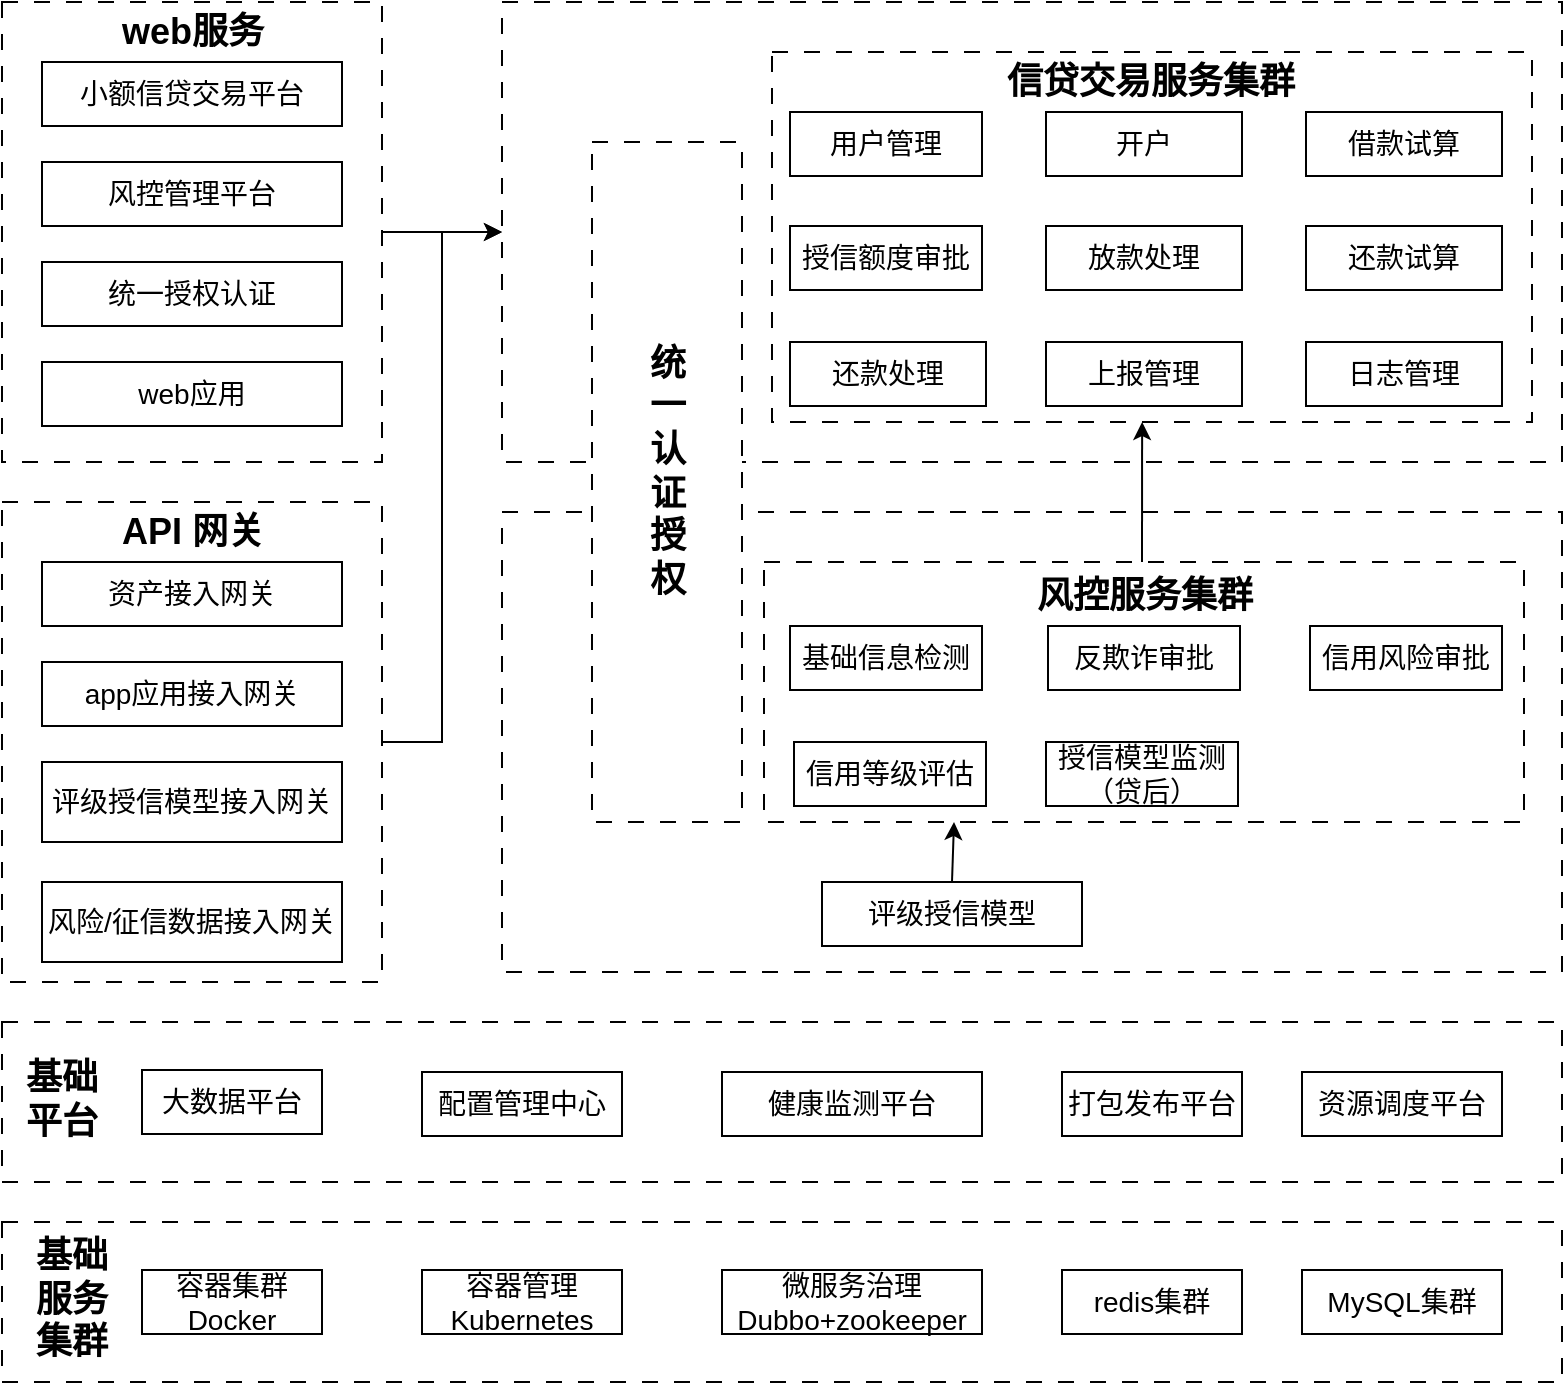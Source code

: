 <mxfile version="21.6.8" type="github">
  <diagram name="第 1 页" id="uC3gpUOi-tycmmlxDhRR">
    <mxGraphModel dx="1221" dy="737" grid="1" gridSize="10" guides="1" tooltips="1" connect="1" arrows="1" fold="1" page="1" pageScale="1" pageWidth="827" pageHeight="1169" math="0" shadow="0">
      <root>
        <mxCell id="0" />
        <mxCell id="1" parent="0" />
        <mxCell id="zAmhP8PBEJzAqp6n99Y0-1" value="" style="rounded=0;whiteSpace=wrap;html=1;dashed=1;dashPattern=8 8;" vertex="1" parent="1">
          <mxGeometry x="20" y="660" width="780" height="80" as="geometry" />
        </mxCell>
        <mxCell id="zAmhP8PBEJzAqp6n99Y0-2" value="&lt;font style=&quot;font-size: 18px;&quot;&gt;&lt;b style=&quot;&quot;&gt;基础服务集群&lt;/b&gt;&lt;/font&gt;" style="text;html=1;strokeColor=none;fillColor=none;align=center;verticalAlign=middle;whiteSpace=wrap;rounded=0;" vertex="1" parent="1">
          <mxGeometry x="30" y="684" width="50" height="30" as="geometry" />
        </mxCell>
        <mxCell id="zAmhP8PBEJzAqp6n99Y0-3" value="&lt;font style=&quot;font-size: 14px;&quot;&gt;容器集群&lt;br&gt;Docker&lt;/font&gt;" style="rounded=0;whiteSpace=wrap;html=1;" vertex="1" parent="1">
          <mxGeometry x="90" y="684" width="90" height="32" as="geometry" />
        </mxCell>
        <mxCell id="zAmhP8PBEJzAqp6n99Y0-4" value="&lt;span style=&quot;font-size: 14px;&quot;&gt;容器管理&lt;br&gt;Kubernetes&lt;br&gt;&lt;/span&gt;" style="rounded=0;whiteSpace=wrap;html=1;" vertex="1" parent="1">
          <mxGeometry x="230" y="684" width="100" height="32" as="geometry" />
        </mxCell>
        <mxCell id="zAmhP8PBEJzAqp6n99Y0-5" value="&lt;span style=&quot;font-size: 14px;&quot;&gt;微服务治理&lt;br&gt;Dubbo+zookeeper&lt;br&gt;&lt;/span&gt;" style="rounded=0;whiteSpace=wrap;html=1;" vertex="1" parent="1">
          <mxGeometry x="380" y="684" width="130" height="32" as="geometry" />
        </mxCell>
        <mxCell id="zAmhP8PBEJzAqp6n99Y0-6" value="&lt;span style=&quot;font-size: 14px;&quot;&gt;redis集群&lt;br&gt;&lt;/span&gt;" style="rounded=0;whiteSpace=wrap;html=1;" vertex="1" parent="1">
          <mxGeometry x="550" y="684" width="90" height="32" as="geometry" />
        </mxCell>
        <mxCell id="zAmhP8PBEJzAqp6n99Y0-7" value="&lt;span style=&quot;font-size: 14px;&quot;&gt;MySQL集群&lt;br&gt;&lt;/span&gt;" style="rounded=0;whiteSpace=wrap;html=1;" vertex="1" parent="1">
          <mxGeometry x="670" y="684" width="100" height="32" as="geometry" />
        </mxCell>
        <mxCell id="zAmhP8PBEJzAqp6n99Y0-8" value="" style="rounded=0;whiteSpace=wrap;html=1;dashed=1;dashPattern=8 8;" vertex="1" parent="1">
          <mxGeometry x="20" y="560" width="780" height="80" as="geometry" />
        </mxCell>
        <mxCell id="zAmhP8PBEJzAqp6n99Y0-9" value="&lt;font style=&quot;font-size: 18px;&quot;&gt;&lt;b style=&quot;&quot;&gt;基础平台&lt;/b&gt;&lt;/font&gt;" style="text;html=1;strokeColor=none;fillColor=none;align=center;verticalAlign=middle;whiteSpace=wrap;rounded=0;" vertex="1" parent="1">
          <mxGeometry x="30" y="584" width="40" height="30" as="geometry" />
        </mxCell>
        <mxCell id="zAmhP8PBEJzAqp6n99Y0-10" value="&lt;span style=&quot;font-size: 14px;&quot;&gt;大数据平台&lt;/span&gt;" style="rounded=0;whiteSpace=wrap;html=1;" vertex="1" parent="1">
          <mxGeometry x="90" y="584" width="90" height="32" as="geometry" />
        </mxCell>
        <mxCell id="zAmhP8PBEJzAqp6n99Y0-11" value="&lt;span style=&quot;font-size: 14px;&quot;&gt;配置管理中心&lt;br&gt;&lt;/span&gt;" style="rounded=0;whiteSpace=wrap;html=1;" vertex="1" parent="1">
          <mxGeometry x="230" y="585" width="100" height="32" as="geometry" />
        </mxCell>
        <mxCell id="zAmhP8PBEJzAqp6n99Y0-12" value="&lt;span style=&quot;font-size: 14px;&quot;&gt;健康监测平台&lt;br&gt;&lt;/span&gt;" style="rounded=0;whiteSpace=wrap;html=1;" vertex="1" parent="1">
          <mxGeometry x="380" y="585" width="130" height="32" as="geometry" />
        </mxCell>
        <mxCell id="zAmhP8PBEJzAqp6n99Y0-13" value="&lt;span style=&quot;font-size: 14px;&quot;&gt;打包发布平台&lt;br&gt;&lt;/span&gt;" style="rounded=0;whiteSpace=wrap;html=1;" vertex="1" parent="1">
          <mxGeometry x="550" y="585" width="90" height="32" as="geometry" />
        </mxCell>
        <mxCell id="zAmhP8PBEJzAqp6n99Y0-14" value="&lt;span style=&quot;font-size: 14px;&quot;&gt;资源调度平台&lt;br&gt;&lt;/span&gt;" style="rounded=0;whiteSpace=wrap;html=1;" vertex="1" parent="1">
          <mxGeometry x="670" y="585" width="100" height="32" as="geometry" />
        </mxCell>
        <mxCell id="zAmhP8PBEJzAqp6n99Y0-22" value="" style="rounded=0;whiteSpace=wrap;html=1;dashed=1;dashPattern=8 8;" vertex="1" parent="1">
          <mxGeometry x="20" y="300" width="190" height="240" as="geometry" />
        </mxCell>
        <mxCell id="zAmhP8PBEJzAqp6n99Y0-23" value="&lt;font style=&quot;font-size: 18px;&quot;&gt;&lt;b style=&quot;&quot;&gt;API 网关&lt;/b&gt;&lt;/font&gt;" style="text;html=1;strokeColor=none;fillColor=none;align=center;verticalAlign=middle;whiteSpace=wrap;rounded=0;" vertex="1" parent="1">
          <mxGeometry x="77.5" y="300" width="75" height="30" as="geometry" />
        </mxCell>
        <mxCell id="zAmhP8PBEJzAqp6n99Y0-25" value="&lt;span style=&quot;font-size: 14px;&quot;&gt;资产接入网关&lt;/span&gt;" style="rounded=0;whiteSpace=wrap;html=1;" vertex="1" parent="1">
          <mxGeometry x="40" y="330" width="150" height="32" as="geometry" />
        </mxCell>
        <mxCell id="zAmhP8PBEJzAqp6n99Y0-26" value="&lt;span style=&quot;font-size: 14px;&quot;&gt;app应用接入网关&lt;/span&gt;" style="rounded=0;whiteSpace=wrap;html=1;" vertex="1" parent="1">
          <mxGeometry x="40" y="380" width="150" height="32" as="geometry" />
        </mxCell>
        <mxCell id="zAmhP8PBEJzAqp6n99Y0-27" value="&lt;span style=&quot;font-size: 14px;&quot;&gt;评级授信模型接入网关&lt;/span&gt;" style="rounded=0;whiteSpace=wrap;html=1;" vertex="1" parent="1">
          <mxGeometry x="40" y="430" width="150" height="40" as="geometry" />
        </mxCell>
        <mxCell id="zAmhP8PBEJzAqp6n99Y0-29" value="&lt;span style=&quot;font-size: 14px;&quot;&gt;风险/征信数据接入网关&lt;/span&gt;" style="rounded=0;whiteSpace=wrap;html=1;" vertex="1" parent="1">
          <mxGeometry x="40" y="490" width="150" height="40" as="geometry" />
        </mxCell>
        <mxCell id="zAmhP8PBEJzAqp6n99Y0-30" value="" style="rounded=0;whiteSpace=wrap;html=1;dashed=1;dashPattern=8 8;" vertex="1" parent="1">
          <mxGeometry x="20" y="50" width="190" height="230" as="geometry" />
        </mxCell>
        <mxCell id="zAmhP8PBEJzAqp6n99Y0-32" value="&lt;font style=&quot;font-size: 18px;&quot;&gt;&lt;b style=&quot;&quot;&gt;web服务&lt;/b&gt;&lt;/font&gt;" style="text;html=1;strokeColor=none;fillColor=none;align=center;verticalAlign=middle;whiteSpace=wrap;rounded=0;" vertex="1" parent="1">
          <mxGeometry x="77.5" y="50" width="75" height="30" as="geometry" />
        </mxCell>
        <mxCell id="zAmhP8PBEJzAqp6n99Y0-33" value="&lt;span style=&quot;font-size: 14px;&quot;&gt;小额信贷交易平台&lt;/span&gt;" style="rounded=0;whiteSpace=wrap;html=1;" vertex="1" parent="1">
          <mxGeometry x="40" y="80" width="150" height="32" as="geometry" />
        </mxCell>
        <mxCell id="zAmhP8PBEJzAqp6n99Y0-34" value="&lt;span style=&quot;font-size: 14px;&quot;&gt;风控管理平台&lt;/span&gt;" style="rounded=0;whiteSpace=wrap;html=1;" vertex="1" parent="1">
          <mxGeometry x="40" y="130" width="150" height="32" as="geometry" />
        </mxCell>
        <mxCell id="zAmhP8PBEJzAqp6n99Y0-35" value="&lt;span style=&quot;font-size: 14px;&quot;&gt;统一授权认证&lt;/span&gt;" style="rounded=0;whiteSpace=wrap;html=1;" vertex="1" parent="1">
          <mxGeometry x="40" y="180" width="150" height="32" as="geometry" />
        </mxCell>
        <mxCell id="zAmhP8PBEJzAqp6n99Y0-36" value="&lt;span style=&quot;font-size: 14px;&quot;&gt;web应用&lt;/span&gt;" style="rounded=0;whiteSpace=wrap;html=1;" vertex="1" parent="1">
          <mxGeometry x="40" y="230" width="150" height="32" as="geometry" />
        </mxCell>
        <mxCell id="zAmhP8PBEJzAqp6n99Y0-37" value="" style="rounded=0;whiteSpace=wrap;html=1;dashed=1;dashPattern=8 8;" vertex="1" parent="1">
          <mxGeometry x="270" y="50" width="530" height="230" as="geometry" />
        </mxCell>
        <mxCell id="zAmhP8PBEJzAqp6n99Y0-38" value="" style="rounded=0;whiteSpace=wrap;html=1;dashed=1;dashPattern=8 8;" vertex="1" parent="1">
          <mxGeometry x="270" y="305" width="530" height="230" as="geometry" />
        </mxCell>
        <mxCell id="zAmhP8PBEJzAqp6n99Y0-39" value="" style="rounded=0;whiteSpace=wrap;html=1;dashed=1;dashPattern=8 8;" vertex="1" parent="1">
          <mxGeometry x="315" y="120" width="75" height="340" as="geometry" />
        </mxCell>
        <mxCell id="zAmhP8PBEJzAqp6n99Y0-40" value="&lt;font style=&quot;font-size: 18px;&quot;&gt;&lt;b style=&quot;&quot;&gt;统一认证授权&lt;/b&gt;&lt;/font&gt;" style="text;html=1;strokeColor=none;fillColor=none;align=center;verticalAlign=middle;whiteSpace=wrap;rounded=0;" vertex="1" parent="1">
          <mxGeometry x="338.75" y="240" width="27.5" height="90" as="geometry" />
        </mxCell>
        <mxCell id="zAmhP8PBEJzAqp6n99Y0-41" value="" style="endArrow=classic;html=1;rounded=0;exitX=1;exitY=0.5;exitDx=0;exitDy=0;entryX=0;entryY=0.5;entryDx=0;entryDy=0;" edge="1" parent="1" source="zAmhP8PBEJzAqp6n99Y0-30" target="zAmhP8PBEJzAqp6n99Y0-37">
          <mxGeometry width="50" height="50" relative="1" as="geometry">
            <mxPoint x="230" y="200" as="sourcePoint" />
            <mxPoint x="270" y="150" as="targetPoint" />
          </mxGeometry>
        </mxCell>
        <mxCell id="zAmhP8PBEJzAqp6n99Y0-42" value="" style="endArrow=classic;html=1;rounded=0;exitX=1;exitY=0.5;exitDx=0;exitDy=0;entryX=0;entryY=0.5;entryDx=0;entryDy=0;edgeStyle=orthogonalEdgeStyle;" edge="1" parent="1" source="zAmhP8PBEJzAqp6n99Y0-22" target="zAmhP8PBEJzAqp6n99Y0-37">
          <mxGeometry width="50" height="50" relative="1" as="geometry">
            <mxPoint x="230" y="440" as="sourcePoint" />
            <mxPoint x="280" y="390" as="targetPoint" />
          </mxGeometry>
        </mxCell>
        <mxCell id="zAmhP8PBEJzAqp6n99Y0-43" value="" style="rounded=0;whiteSpace=wrap;html=1;dashed=1;dashPattern=8 8;" vertex="1" parent="1">
          <mxGeometry x="405" y="75" width="380" height="185" as="geometry" />
        </mxCell>
        <mxCell id="zAmhP8PBEJzAqp6n99Y0-44" value="&lt;font style=&quot;font-size: 18px;&quot;&gt;&lt;b style=&quot;&quot;&gt;信贷交易服务集群&lt;/b&gt;&lt;/font&gt;" style="text;html=1;strokeColor=none;fillColor=none;align=center;verticalAlign=middle;whiteSpace=wrap;rounded=0;" vertex="1" parent="1">
          <mxGeometry x="519.38" y="75" width="151.25" height="30" as="geometry" />
        </mxCell>
        <mxCell id="zAmhP8PBEJzAqp6n99Y0-45" value="&lt;span style=&quot;font-size: 14px;&quot;&gt;用户管理&lt;/span&gt;" style="rounded=0;whiteSpace=wrap;html=1;" vertex="1" parent="1">
          <mxGeometry x="414" y="105" width="96" height="32" as="geometry" />
        </mxCell>
        <mxCell id="zAmhP8PBEJzAqp6n99Y0-46" value="&lt;span style=&quot;font-size: 14px;&quot;&gt;开户&lt;/span&gt;" style="rounded=0;whiteSpace=wrap;html=1;" vertex="1" parent="1">
          <mxGeometry x="542" y="105" width="98" height="32" as="geometry" />
        </mxCell>
        <mxCell id="zAmhP8PBEJzAqp6n99Y0-47" value="&lt;span style=&quot;font-size: 14px;&quot;&gt;授信额度审批&lt;/span&gt;" style="rounded=0;whiteSpace=wrap;html=1;" vertex="1" parent="1">
          <mxGeometry x="414" y="162" width="96" height="32" as="geometry" />
        </mxCell>
        <mxCell id="zAmhP8PBEJzAqp6n99Y0-48" value="&lt;span style=&quot;font-size: 14px;&quot;&gt;借款试算&lt;/span&gt;" style="rounded=0;whiteSpace=wrap;html=1;" vertex="1" parent="1">
          <mxGeometry x="672" y="105" width="98" height="32" as="geometry" />
        </mxCell>
        <mxCell id="zAmhP8PBEJzAqp6n99Y0-49" value="&lt;span style=&quot;font-size: 14px;&quot;&gt;放款处理&lt;/span&gt;" style="rounded=0;whiteSpace=wrap;html=1;" vertex="1" parent="1">
          <mxGeometry x="542" y="162" width="98" height="32" as="geometry" />
        </mxCell>
        <mxCell id="zAmhP8PBEJzAqp6n99Y0-50" value="&lt;span style=&quot;font-size: 14px;&quot;&gt;还款试算&lt;/span&gt;" style="rounded=0;whiteSpace=wrap;html=1;" vertex="1" parent="1">
          <mxGeometry x="672" y="162" width="98" height="32" as="geometry" />
        </mxCell>
        <mxCell id="zAmhP8PBEJzAqp6n99Y0-51" value="&lt;span style=&quot;font-size: 14px;&quot;&gt;还款处理&lt;/span&gt;" style="rounded=0;whiteSpace=wrap;html=1;" vertex="1" parent="1">
          <mxGeometry x="414" y="220" width="98" height="32" as="geometry" />
        </mxCell>
        <mxCell id="zAmhP8PBEJzAqp6n99Y0-52" value="&lt;span style=&quot;font-size: 14px;&quot;&gt;上报管理&lt;/span&gt;" style="rounded=0;whiteSpace=wrap;html=1;" vertex="1" parent="1">
          <mxGeometry x="542" y="220" width="98" height="32" as="geometry" />
        </mxCell>
        <mxCell id="zAmhP8PBEJzAqp6n99Y0-53" value="&lt;span style=&quot;font-size: 14px;&quot;&gt;日志管理&lt;/span&gt;" style="rounded=0;whiteSpace=wrap;html=1;" vertex="1" parent="1">
          <mxGeometry x="672" y="220" width="98" height="32" as="geometry" />
        </mxCell>
        <mxCell id="zAmhP8PBEJzAqp6n99Y0-54" value="" style="rounded=0;whiteSpace=wrap;html=1;dashed=1;dashPattern=8 8;" vertex="1" parent="1">
          <mxGeometry x="401" y="330" width="380" height="130" as="geometry" />
        </mxCell>
        <mxCell id="zAmhP8PBEJzAqp6n99Y0-55" value="&lt;font style=&quot;font-size: 18px;&quot;&gt;&lt;b style=&quot;&quot;&gt;风控服务集群&lt;/b&gt;&lt;/font&gt;" style="text;html=1;strokeColor=none;fillColor=none;align=center;verticalAlign=middle;whiteSpace=wrap;rounded=0;" vertex="1" parent="1">
          <mxGeometry x="528.68" y="332" width="124.63" height="30" as="geometry" />
        </mxCell>
        <mxCell id="zAmhP8PBEJzAqp6n99Y0-56" value="" style="endArrow=classic;html=1;rounded=0;entryX=0.487;entryY=1;entryDx=0;entryDy=0;entryPerimeter=0;" edge="1" parent="1" target="zAmhP8PBEJzAqp6n99Y0-43">
          <mxGeometry width="50" height="50" relative="1" as="geometry">
            <mxPoint x="590" y="330" as="sourcePoint" />
            <mxPoint x="540" y="270" as="targetPoint" />
          </mxGeometry>
        </mxCell>
        <mxCell id="zAmhP8PBEJzAqp6n99Y0-57" value="&lt;span style=&quot;font-size: 14px;&quot;&gt;评级授信模型&lt;br&gt;&lt;/span&gt;" style="rounded=0;whiteSpace=wrap;html=1;" vertex="1" parent="1">
          <mxGeometry x="430" y="490" width="130" height="32" as="geometry" />
        </mxCell>
        <mxCell id="zAmhP8PBEJzAqp6n99Y0-58" value="" style="endArrow=classic;html=1;rounded=0;exitX=0.5;exitY=0;exitDx=0;exitDy=0;entryX=0.25;entryY=1;entryDx=0;entryDy=0;" edge="1" parent="1" source="zAmhP8PBEJzAqp6n99Y0-57" target="zAmhP8PBEJzAqp6n99Y0-54">
          <mxGeometry width="50" height="50" relative="1" as="geometry">
            <mxPoint x="460" y="470" as="sourcePoint" />
            <mxPoint x="510" y="420" as="targetPoint" />
          </mxGeometry>
        </mxCell>
        <mxCell id="zAmhP8PBEJzAqp6n99Y0-59" value="&lt;span style=&quot;font-size: 14px;&quot;&gt;基础信息检测&lt;/span&gt;" style="rounded=0;whiteSpace=wrap;html=1;" vertex="1" parent="1">
          <mxGeometry x="414" y="362" width="96" height="32" as="geometry" />
        </mxCell>
        <mxCell id="zAmhP8PBEJzAqp6n99Y0-60" value="&lt;span style=&quot;font-size: 14px;&quot;&gt;反欺诈审批&lt;/span&gt;" style="rounded=0;whiteSpace=wrap;html=1;" vertex="1" parent="1">
          <mxGeometry x="543" y="362" width="96" height="32" as="geometry" />
        </mxCell>
        <mxCell id="zAmhP8PBEJzAqp6n99Y0-61" value="&lt;span style=&quot;font-size: 14px;&quot;&gt;信用风险审批&lt;/span&gt;" style="rounded=0;whiteSpace=wrap;html=1;" vertex="1" parent="1">
          <mxGeometry x="674" y="362" width="96" height="32" as="geometry" />
        </mxCell>
        <mxCell id="zAmhP8PBEJzAqp6n99Y0-62" value="&lt;span style=&quot;font-size: 14px;&quot;&gt;信用等级评估&lt;/span&gt;" style="rounded=0;whiteSpace=wrap;html=1;" vertex="1" parent="1">
          <mxGeometry x="416" y="420" width="96" height="32" as="geometry" />
        </mxCell>
        <mxCell id="zAmhP8PBEJzAqp6n99Y0-63" value="&lt;span style=&quot;font-size: 14px;&quot;&gt;授信模型监测（贷后）&lt;/span&gt;" style="rounded=0;whiteSpace=wrap;html=1;" vertex="1" parent="1">
          <mxGeometry x="542" y="420" width="96" height="32" as="geometry" />
        </mxCell>
      </root>
    </mxGraphModel>
  </diagram>
</mxfile>
